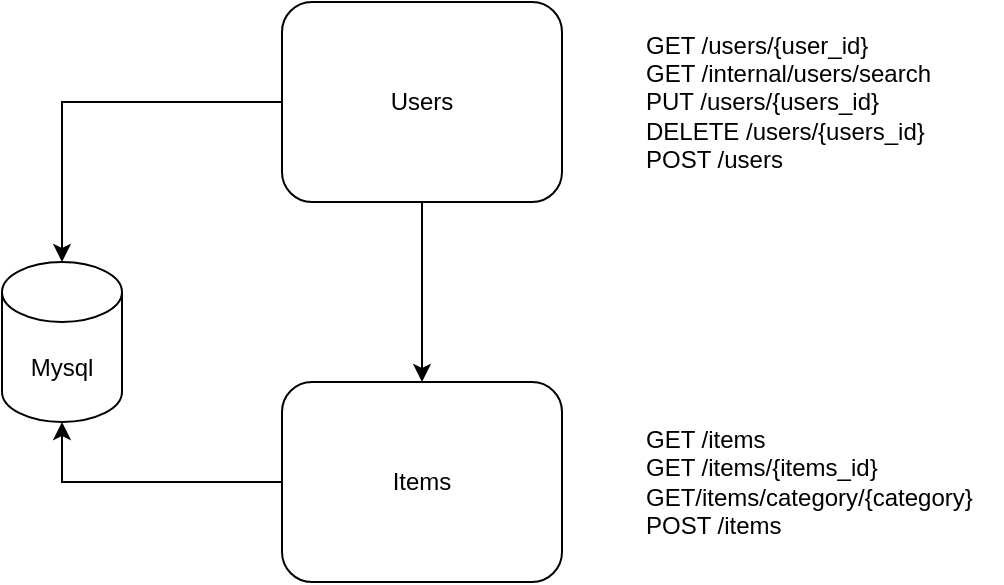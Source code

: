 <mxfile version="14.1.8" type="github">
  <diagram id="iHK8WucHP5BUglWaeRnc" name="Page-1">
    <mxGraphModel dx="1422" dy="774" grid="1" gridSize="10" guides="1" tooltips="1" connect="1" arrows="1" fold="1" page="1" pageScale="1" pageWidth="827" pageHeight="1169" math="0" shadow="0">
      <root>
        <mxCell id="0" />
        <mxCell id="1" parent="0" />
        <mxCell id="RGLrYDsNPOKa8yAzFqyw-6" style="edgeStyle=orthogonalEdgeStyle;rounded=0;orthogonalLoop=1;jettySize=auto;html=1;entryX=0.5;entryY=1;entryDx=0;entryDy=0;entryPerimeter=0;" edge="1" parent="1" source="RGLrYDsNPOKa8yAzFqyw-1" target="RGLrYDsNPOKa8yAzFqyw-5">
          <mxGeometry relative="1" as="geometry" />
        </mxCell>
        <mxCell id="RGLrYDsNPOKa8yAzFqyw-1" value="Items" style="rounded=1;whiteSpace=wrap;html=1;" vertex="1" parent="1">
          <mxGeometry x="160" y="320" width="140" height="100" as="geometry" />
        </mxCell>
        <mxCell id="RGLrYDsNPOKa8yAzFqyw-2" value="GET /items&lt;br&gt;GET /items/{items_id}&lt;br&gt;GET/items/category/{category}&lt;br&gt;POST /items" style="text;html=1;align=left;verticalAlign=middle;resizable=0;points=[];autosize=1;" vertex="1" parent="1">
          <mxGeometry x="340" y="340" width="180" height="60" as="geometry" />
        </mxCell>
        <mxCell id="RGLrYDsNPOKa8yAzFqyw-8" style="edgeStyle=orthogonalEdgeStyle;rounded=0;orthogonalLoop=1;jettySize=auto;html=1;entryX=0.5;entryY=0;entryDx=0;entryDy=0;entryPerimeter=0;" edge="1" parent="1" source="RGLrYDsNPOKa8yAzFqyw-3" target="RGLrYDsNPOKa8yAzFqyw-5">
          <mxGeometry relative="1" as="geometry" />
        </mxCell>
        <mxCell id="RGLrYDsNPOKa8yAzFqyw-9" style="edgeStyle=orthogonalEdgeStyle;rounded=0;orthogonalLoop=1;jettySize=auto;html=1;" edge="1" parent="1" source="RGLrYDsNPOKa8yAzFqyw-3" target="RGLrYDsNPOKa8yAzFqyw-1">
          <mxGeometry relative="1" as="geometry" />
        </mxCell>
        <mxCell id="RGLrYDsNPOKa8yAzFqyw-3" value="Users" style="rounded=1;whiteSpace=wrap;html=1;" vertex="1" parent="1">
          <mxGeometry x="160" y="130" width="140" height="100" as="geometry" />
        </mxCell>
        <mxCell id="RGLrYDsNPOKa8yAzFqyw-4" value="GET /users/{user_id}&lt;br&gt;GET /internal/users/search&lt;br&gt;PUT /users/{users_id}&lt;br&gt;DELETE /users/{users_id}&lt;br&gt;POST /users" style="text;html=1;align=left;verticalAlign=middle;resizable=0;points=[];autosize=1;" vertex="1" parent="1">
          <mxGeometry x="340" y="140" width="160" height="80" as="geometry" />
        </mxCell>
        <mxCell id="RGLrYDsNPOKa8yAzFqyw-5" value="Mysql" style="shape=cylinder3;whiteSpace=wrap;html=1;boundedLbl=1;backgroundOutline=1;size=15;" vertex="1" parent="1">
          <mxGeometry x="20" y="260" width="60" height="80" as="geometry" />
        </mxCell>
      </root>
    </mxGraphModel>
  </diagram>
</mxfile>
